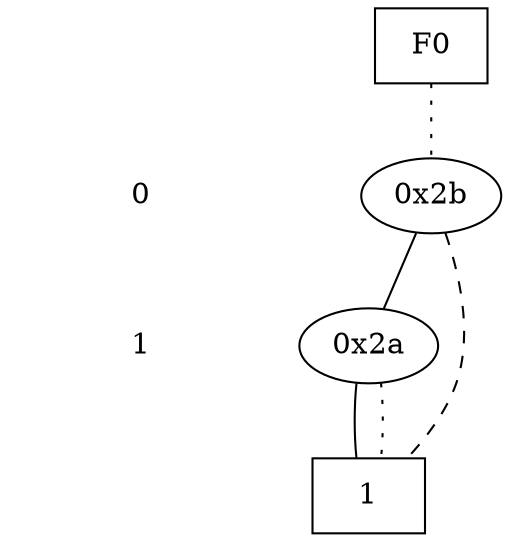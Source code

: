 digraph "DD" {
size = "7.5,10"
center = true;
edge [dir = none];
{ node [shape = plaintext];
  edge [style = invis];
  "CONST NODES" [style = invis];
" 0 " -> " 1 " -> "CONST NODES"; 
}
{ rank = same; node [shape = box]; edge [style = invis];
"F0"; }
{ rank = same; " 0 ";
"0x2b";
}
{ rank = same; " 1 ";
"0x2a";
}
{ rank = same; "CONST NODES";
{ node [shape = box]; "0x25";
}
}
"F0" -> "0x2b" [style = dotted];
"0x2b" -> "0x2a";
"0x2b" -> "0x25" [style = dashed];
"0x2a" -> "0x25";
"0x2a" -> "0x25" [style = dotted];
"0x25" [label = "1"];
}
